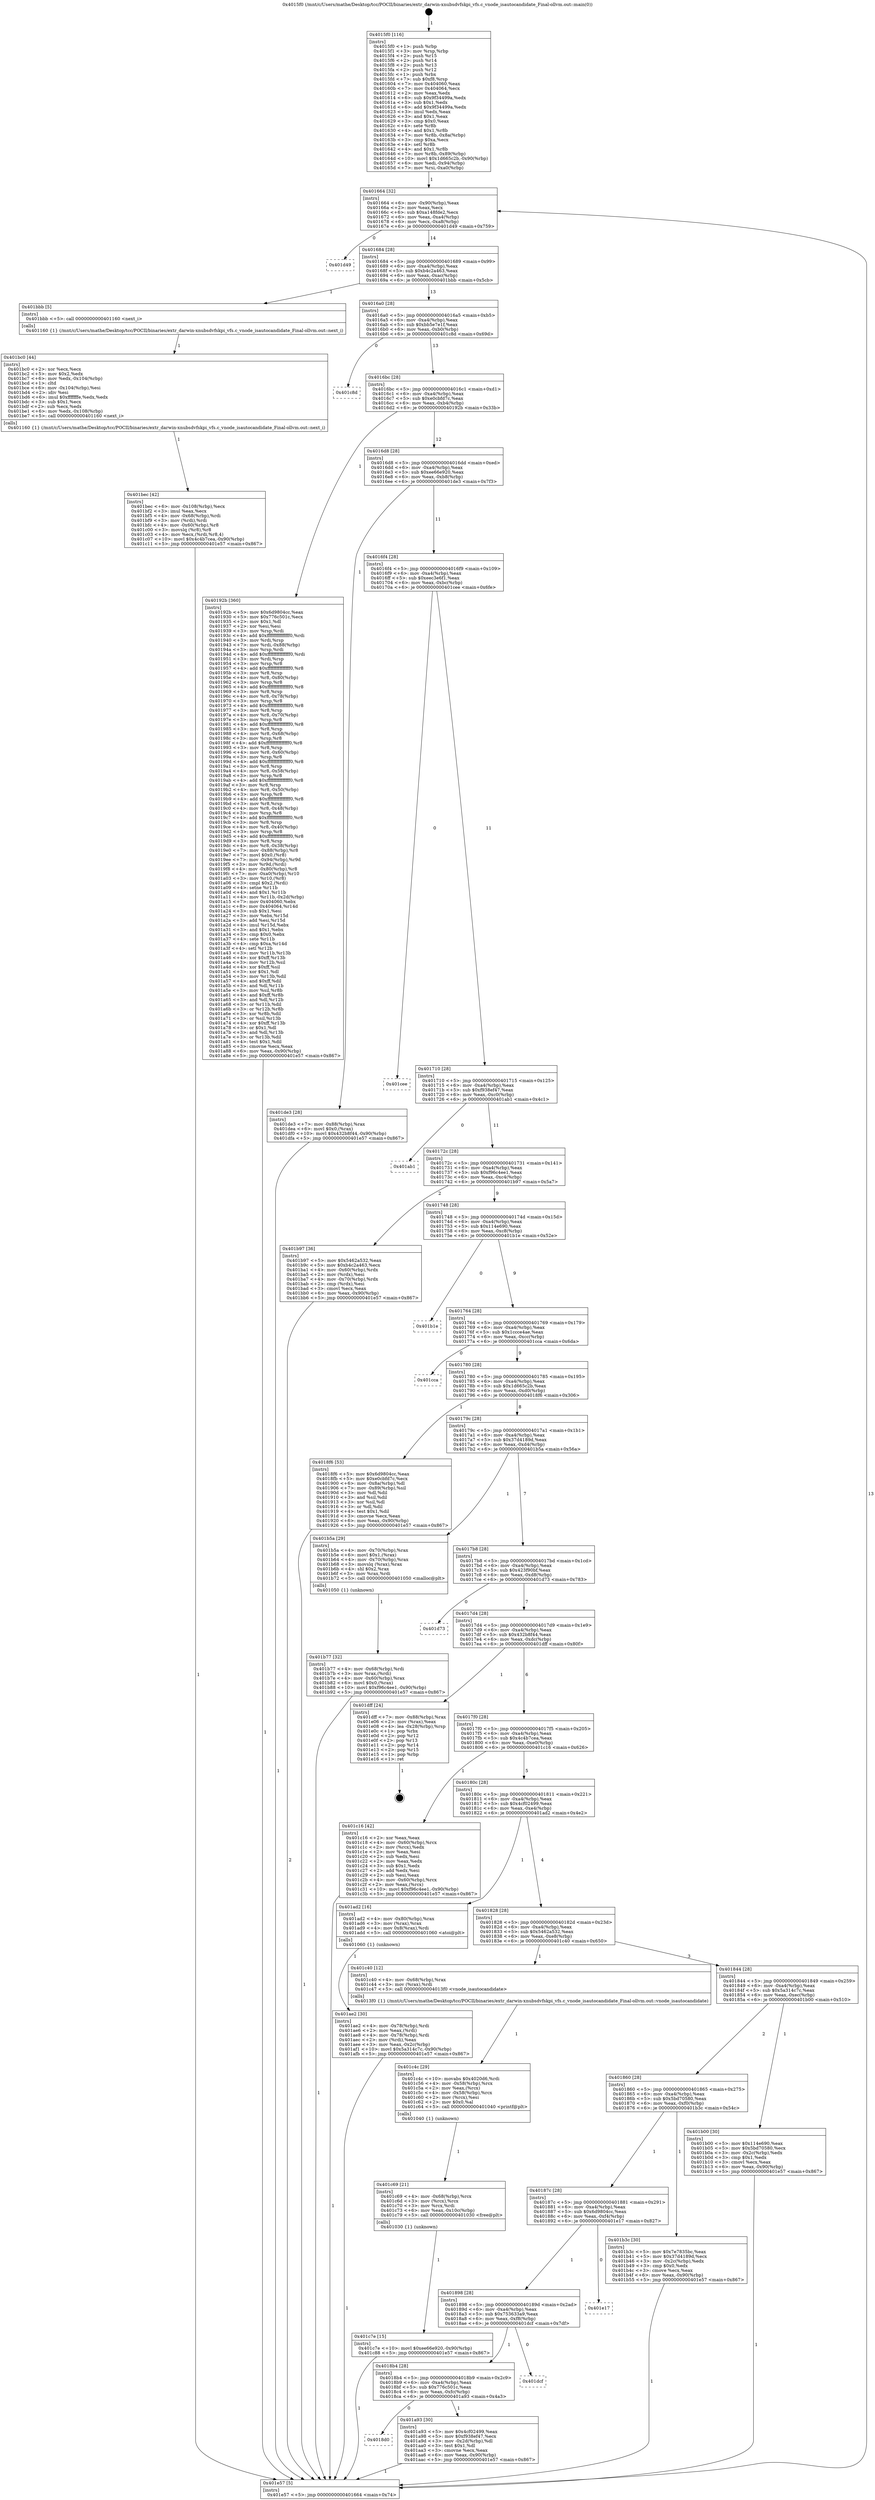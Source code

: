 digraph "0x4015f0" {
  label = "0x4015f0 (/mnt/c/Users/mathe/Desktop/tcc/POCII/binaries/extr_darwin-xnubsdvfskpi_vfs.c_vnode_isautocandidate_Final-ollvm.out::main(0))"
  labelloc = "t"
  node[shape=record]

  Entry [label="",width=0.3,height=0.3,shape=circle,fillcolor=black,style=filled]
  "0x401664" [label="{
     0x401664 [32]\l
     | [instrs]\l
     &nbsp;&nbsp;0x401664 \<+6\>: mov -0x90(%rbp),%eax\l
     &nbsp;&nbsp;0x40166a \<+2\>: mov %eax,%ecx\l
     &nbsp;&nbsp;0x40166c \<+6\>: sub $0xa148fde2,%ecx\l
     &nbsp;&nbsp;0x401672 \<+6\>: mov %eax,-0xa4(%rbp)\l
     &nbsp;&nbsp;0x401678 \<+6\>: mov %ecx,-0xa8(%rbp)\l
     &nbsp;&nbsp;0x40167e \<+6\>: je 0000000000401d49 \<main+0x759\>\l
  }"]
  "0x401d49" [label="{
     0x401d49\l
  }", style=dashed]
  "0x401684" [label="{
     0x401684 [28]\l
     | [instrs]\l
     &nbsp;&nbsp;0x401684 \<+5\>: jmp 0000000000401689 \<main+0x99\>\l
     &nbsp;&nbsp;0x401689 \<+6\>: mov -0xa4(%rbp),%eax\l
     &nbsp;&nbsp;0x40168f \<+5\>: sub $0xb4c2a463,%eax\l
     &nbsp;&nbsp;0x401694 \<+6\>: mov %eax,-0xac(%rbp)\l
     &nbsp;&nbsp;0x40169a \<+6\>: je 0000000000401bbb \<main+0x5cb\>\l
  }"]
  Exit [label="",width=0.3,height=0.3,shape=circle,fillcolor=black,style=filled,peripheries=2]
  "0x401bbb" [label="{
     0x401bbb [5]\l
     | [instrs]\l
     &nbsp;&nbsp;0x401bbb \<+5\>: call 0000000000401160 \<next_i\>\l
     | [calls]\l
     &nbsp;&nbsp;0x401160 \{1\} (/mnt/c/Users/mathe/Desktop/tcc/POCII/binaries/extr_darwin-xnubsdvfskpi_vfs.c_vnode_isautocandidate_Final-ollvm.out::next_i)\l
  }"]
  "0x4016a0" [label="{
     0x4016a0 [28]\l
     | [instrs]\l
     &nbsp;&nbsp;0x4016a0 \<+5\>: jmp 00000000004016a5 \<main+0xb5\>\l
     &nbsp;&nbsp;0x4016a5 \<+6\>: mov -0xa4(%rbp),%eax\l
     &nbsp;&nbsp;0x4016ab \<+5\>: sub $0xbb5e7e1f,%eax\l
     &nbsp;&nbsp;0x4016b0 \<+6\>: mov %eax,-0xb0(%rbp)\l
     &nbsp;&nbsp;0x4016b6 \<+6\>: je 0000000000401c8d \<main+0x69d\>\l
  }"]
  "0x401c7e" [label="{
     0x401c7e [15]\l
     | [instrs]\l
     &nbsp;&nbsp;0x401c7e \<+10\>: movl $0xee66e920,-0x90(%rbp)\l
     &nbsp;&nbsp;0x401c88 \<+5\>: jmp 0000000000401e57 \<main+0x867\>\l
  }"]
  "0x401c8d" [label="{
     0x401c8d\l
  }", style=dashed]
  "0x4016bc" [label="{
     0x4016bc [28]\l
     | [instrs]\l
     &nbsp;&nbsp;0x4016bc \<+5\>: jmp 00000000004016c1 \<main+0xd1\>\l
     &nbsp;&nbsp;0x4016c1 \<+6\>: mov -0xa4(%rbp),%eax\l
     &nbsp;&nbsp;0x4016c7 \<+5\>: sub $0xe0cbfd7c,%eax\l
     &nbsp;&nbsp;0x4016cc \<+6\>: mov %eax,-0xb4(%rbp)\l
     &nbsp;&nbsp;0x4016d2 \<+6\>: je 000000000040192b \<main+0x33b\>\l
  }"]
  "0x401c69" [label="{
     0x401c69 [21]\l
     | [instrs]\l
     &nbsp;&nbsp;0x401c69 \<+4\>: mov -0x68(%rbp),%rcx\l
     &nbsp;&nbsp;0x401c6d \<+3\>: mov (%rcx),%rcx\l
     &nbsp;&nbsp;0x401c70 \<+3\>: mov %rcx,%rdi\l
     &nbsp;&nbsp;0x401c73 \<+6\>: mov %eax,-0x10c(%rbp)\l
     &nbsp;&nbsp;0x401c79 \<+5\>: call 0000000000401030 \<free@plt\>\l
     | [calls]\l
     &nbsp;&nbsp;0x401030 \{1\} (unknown)\l
  }"]
  "0x40192b" [label="{
     0x40192b [360]\l
     | [instrs]\l
     &nbsp;&nbsp;0x40192b \<+5\>: mov $0x6d9804cc,%eax\l
     &nbsp;&nbsp;0x401930 \<+5\>: mov $0x776c501c,%ecx\l
     &nbsp;&nbsp;0x401935 \<+2\>: mov $0x1,%dl\l
     &nbsp;&nbsp;0x401937 \<+2\>: xor %esi,%esi\l
     &nbsp;&nbsp;0x401939 \<+3\>: mov %rsp,%rdi\l
     &nbsp;&nbsp;0x40193c \<+4\>: add $0xfffffffffffffff0,%rdi\l
     &nbsp;&nbsp;0x401940 \<+3\>: mov %rdi,%rsp\l
     &nbsp;&nbsp;0x401943 \<+7\>: mov %rdi,-0x88(%rbp)\l
     &nbsp;&nbsp;0x40194a \<+3\>: mov %rsp,%rdi\l
     &nbsp;&nbsp;0x40194d \<+4\>: add $0xfffffffffffffff0,%rdi\l
     &nbsp;&nbsp;0x401951 \<+3\>: mov %rdi,%rsp\l
     &nbsp;&nbsp;0x401954 \<+3\>: mov %rsp,%r8\l
     &nbsp;&nbsp;0x401957 \<+4\>: add $0xfffffffffffffff0,%r8\l
     &nbsp;&nbsp;0x40195b \<+3\>: mov %r8,%rsp\l
     &nbsp;&nbsp;0x40195e \<+4\>: mov %r8,-0x80(%rbp)\l
     &nbsp;&nbsp;0x401962 \<+3\>: mov %rsp,%r8\l
     &nbsp;&nbsp;0x401965 \<+4\>: add $0xfffffffffffffff0,%r8\l
     &nbsp;&nbsp;0x401969 \<+3\>: mov %r8,%rsp\l
     &nbsp;&nbsp;0x40196c \<+4\>: mov %r8,-0x78(%rbp)\l
     &nbsp;&nbsp;0x401970 \<+3\>: mov %rsp,%r8\l
     &nbsp;&nbsp;0x401973 \<+4\>: add $0xfffffffffffffff0,%r8\l
     &nbsp;&nbsp;0x401977 \<+3\>: mov %r8,%rsp\l
     &nbsp;&nbsp;0x40197a \<+4\>: mov %r8,-0x70(%rbp)\l
     &nbsp;&nbsp;0x40197e \<+3\>: mov %rsp,%r8\l
     &nbsp;&nbsp;0x401981 \<+4\>: add $0xfffffffffffffff0,%r8\l
     &nbsp;&nbsp;0x401985 \<+3\>: mov %r8,%rsp\l
     &nbsp;&nbsp;0x401988 \<+4\>: mov %r8,-0x68(%rbp)\l
     &nbsp;&nbsp;0x40198c \<+3\>: mov %rsp,%r8\l
     &nbsp;&nbsp;0x40198f \<+4\>: add $0xfffffffffffffff0,%r8\l
     &nbsp;&nbsp;0x401993 \<+3\>: mov %r8,%rsp\l
     &nbsp;&nbsp;0x401996 \<+4\>: mov %r8,-0x60(%rbp)\l
     &nbsp;&nbsp;0x40199a \<+3\>: mov %rsp,%r8\l
     &nbsp;&nbsp;0x40199d \<+4\>: add $0xfffffffffffffff0,%r8\l
     &nbsp;&nbsp;0x4019a1 \<+3\>: mov %r8,%rsp\l
     &nbsp;&nbsp;0x4019a4 \<+4\>: mov %r8,-0x58(%rbp)\l
     &nbsp;&nbsp;0x4019a8 \<+3\>: mov %rsp,%r8\l
     &nbsp;&nbsp;0x4019ab \<+4\>: add $0xfffffffffffffff0,%r8\l
     &nbsp;&nbsp;0x4019af \<+3\>: mov %r8,%rsp\l
     &nbsp;&nbsp;0x4019b2 \<+4\>: mov %r8,-0x50(%rbp)\l
     &nbsp;&nbsp;0x4019b6 \<+3\>: mov %rsp,%r8\l
     &nbsp;&nbsp;0x4019b9 \<+4\>: add $0xfffffffffffffff0,%r8\l
     &nbsp;&nbsp;0x4019bd \<+3\>: mov %r8,%rsp\l
     &nbsp;&nbsp;0x4019c0 \<+4\>: mov %r8,-0x48(%rbp)\l
     &nbsp;&nbsp;0x4019c4 \<+3\>: mov %rsp,%r8\l
     &nbsp;&nbsp;0x4019c7 \<+4\>: add $0xfffffffffffffff0,%r8\l
     &nbsp;&nbsp;0x4019cb \<+3\>: mov %r8,%rsp\l
     &nbsp;&nbsp;0x4019ce \<+4\>: mov %r8,-0x40(%rbp)\l
     &nbsp;&nbsp;0x4019d2 \<+3\>: mov %rsp,%r8\l
     &nbsp;&nbsp;0x4019d5 \<+4\>: add $0xfffffffffffffff0,%r8\l
     &nbsp;&nbsp;0x4019d9 \<+3\>: mov %r8,%rsp\l
     &nbsp;&nbsp;0x4019dc \<+4\>: mov %r8,-0x38(%rbp)\l
     &nbsp;&nbsp;0x4019e0 \<+7\>: mov -0x88(%rbp),%r8\l
     &nbsp;&nbsp;0x4019e7 \<+7\>: movl $0x0,(%r8)\l
     &nbsp;&nbsp;0x4019ee \<+7\>: mov -0x94(%rbp),%r9d\l
     &nbsp;&nbsp;0x4019f5 \<+3\>: mov %r9d,(%rdi)\l
     &nbsp;&nbsp;0x4019f8 \<+4\>: mov -0x80(%rbp),%r8\l
     &nbsp;&nbsp;0x4019fc \<+7\>: mov -0xa0(%rbp),%r10\l
     &nbsp;&nbsp;0x401a03 \<+3\>: mov %r10,(%r8)\l
     &nbsp;&nbsp;0x401a06 \<+3\>: cmpl $0x2,(%rdi)\l
     &nbsp;&nbsp;0x401a09 \<+4\>: setne %r11b\l
     &nbsp;&nbsp;0x401a0d \<+4\>: and $0x1,%r11b\l
     &nbsp;&nbsp;0x401a11 \<+4\>: mov %r11b,-0x2d(%rbp)\l
     &nbsp;&nbsp;0x401a15 \<+7\>: mov 0x404060,%ebx\l
     &nbsp;&nbsp;0x401a1c \<+8\>: mov 0x404064,%r14d\l
     &nbsp;&nbsp;0x401a24 \<+3\>: sub $0x1,%esi\l
     &nbsp;&nbsp;0x401a27 \<+3\>: mov %ebx,%r15d\l
     &nbsp;&nbsp;0x401a2a \<+3\>: add %esi,%r15d\l
     &nbsp;&nbsp;0x401a2d \<+4\>: imul %r15d,%ebx\l
     &nbsp;&nbsp;0x401a31 \<+3\>: and $0x1,%ebx\l
     &nbsp;&nbsp;0x401a34 \<+3\>: cmp $0x0,%ebx\l
     &nbsp;&nbsp;0x401a37 \<+4\>: sete %r11b\l
     &nbsp;&nbsp;0x401a3b \<+4\>: cmp $0xa,%r14d\l
     &nbsp;&nbsp;0x401a3f \<+4\>: setl %r12b\l
     &nbsp;&nbsp;0x401a43 \<+3\>: mov %r11b,%r13b\l
     &nbsp;&nbsp;0x401a46 \<+4\>: xor $0xff,%r13b\l
     &nbsp;&nbsp;0x401a4a \<+3\>: mov %r12b,%sil\l
     &nbsp;&nbsp;0x401a4d \<+4\>: xor $0xff,%sil\l
     &nbsp;&nbsp;0x401a51 \<+3\>: xor $0x1,%dl\l
     &nbsp;&nbsp;0x401a54 \<+3\>: mov %r13b,%dil\l
     &nbsp;&nbsp;0x401a57 \<+4\>: and $0xff,%dil\l
     &nbsp;&nbsp;0x401a5b \<+3\>: and %dl,%r11b\l
     &nbsp;&nbsp;0x401a5e \<+3\>: mov %sil,%r8b\l
     &nbsp;&nbsp;0x401a61 \<+4\>: and $0xff,%r8b\l
     &nbsp;&nbsp;0x401a65 \<+3\>: and %dl,%r12b\l
     &nbsp;&nbsp;0x401a68 \<+3\>: or %r11b,%dil\l
     &nbsp;&nbsp;0x401a6b \<+3\>: or %r12b,%r8b\l
     &nbsp;&nbsp;0x401a6e \<+3\>: xor %r8b,%dil\l
     &nbsp;&nbsp;0x401a71 \<+3\>: or %sil,%r13b\l
     &nbsp;&nbsp;0x401a74 \<+4\>: xor $0xff,%r13b\l
     &nbsp;&nbsp;0x401a78 \<+3\>: or $0x1,%dl\l
     &nbsp;&nbsp;0x401a7b \<+3\>: and %dl,%r13b\l
     &nbsp;&nbsp;0x401a7e \<+3\>: or %r13b,%dil\l
     &nbsp;&nbsp;0x401a81 \<+4\>: test $0x1,%dil\l
     &nbsp;&nbsp;0x401a85 \<+3\>: cmovne %ecx,%eax\l
     &nbsp;&nbsp;0x401a88 \<+6\>: mov %eax,-0x90(%rbp)\l
     &nbsp;&nbsp;0x401a8e \<+5\>: jmp 0000000000401e57 \<main+0x867\>\l
  }"]
  "0x4016d8" [label="{
     0x4016d8 [28]\l
     | [instrs]\l
     &nbsp;&nbsp;0x4016d8 \<+5\>: jmp 00000000004016dd \<main+0xed\>\l
     &nbsp;&nbsp;0x4016dd \<+6\>: mov -0xa4(%rbp),%eax\l
     &nbsp;&nbsp;0x4016e3 \<+5\>: sub $0xee66e920,%eax\l
     &nbsp;&nbsp;0x4016e8 \<+6\>: mov %eax,-0xb8(%rbp)\l
     &nbsp;&nbsp;0x4016ee \<+6\>: je 0000000000401de3 \<main+0x7f3\>\l
  }"]
  "0x401c4c" [label="{
     0x401c4c [29]\l
     | [instrs]\l
     &nbsp;&nbsp;0x401c4c \<+10\>: movabs $0x4020d6,%rdi\l
     &nbsp;&nbsp;0x401c56 \<+4\>: mov -0x58(%rbp),%rcx\l
     &nbsp;&nbsp;0x401c5a \<+2\>: mov %eax,(%rcx)\l
     &nbsp;&nbsp;0x401c5c \<+4\>: mov -0x58(%rbp),%rcx\l
     &nbsp;&nbsp;0x401c60 \<+2\>: mov (%rcx),%esi\l
     &nbsp;&nbsp;0x401c62 \<+2\>: mov $0x0,%al\l
     &nbsp;&nbsp;0x401c64 \<+5\>: call 0000000000401040 \<printf@plt\>\l
     | [calls]\l
     &nbsp;&nbsp;0x401040 \{1\} (unknown)\l
  }"]
  "0x401de3" [label="{
     0x401de3 [28]\l
     | [instrs]\l
     &nbsp;&nbsp;0x401de3 \<+7\>: mov -0x88(%rbp),%rax\l
     &nbsp;&nbsp;0x401dea \<+6\>: movl $0x0,(%rax)\l
     &nbsp;&nbsp;0x401df0 \<+10\>: movl $0x432b8f44,-0x90(%rbp)\l
     &nbsp;&nbsp;0x401dfa \<+5\>: jmp 0000000000401e57 \<main+0x867\>\l
  }"]
  "0x4016f4" [label="{
     0x4016f4 [28]\l
     | [instrs]\l
     &nbsp;&nbsp;0x4016f4 \<+5\>: jmp 00000000004016f9 \<main+0x109\>\l
     &nbsp;&nbsp;0x4016f9 \<+6\>: mov -0xa4(%rbp),%eax\l
     &nbsp;&nbsp;0x4016ff \<+5\>: sub $0xeec3e6f1,%eax\l
     &nbsp;&nbsp;0x401704 \<+6\>: mov %eax,-0xbc(%rbp)\l
     &nbsp;&nbsp;0x40170a \<+6\>: je 0000000000401cee \<main+0x6fe\>\l
  }"]
  "0x401bec" [label="{
     0x401bec [42]\l
     | [instrs]\l
     &nbsp;&nbsp;0x401bec \<+6\>: mov -0x108(%rbp),%ecx\l
     &nbsp;&nbsp;0x401bf2 \<+3\>: imul %eax,%ecx\l
     &nbsp;&nbsp;0x401bf5 \<+4\>: mov -0x68(%rbp),%rdi\l
     &nbsp;&nbsp;0x401bf9 \<+3\>: mov (%rdi),%rdi\l
     &nbsp;&nbsp;0x401bfc \<+4\>: mov -0x60(%rbp),%r8\l
     &nbsp;&nbsp;0x401c00 \<+3\>: movslq (%r8),%r8\l
     &nbsp;&nbsp;0x401c03 \<+4\>: mov %ecx,(%rdi,%r8,4)\l
     &nbsp;&nbsp;0x401c07 \<+10\>: movl $0x4c4b7cea,-0x90(%rbp)\l
     &nbsp;&nbsp;0x401c11 \<+5\>: jmp 0000000000401e57 \<main+0x867\>\l
  }"]
  "0x401cee" [label="{
     0x401cee\l
  }", style=dashed]
  "0x401710" [label="{
     0x401710 [28]\l
     | [instrs]\l
     &nbsp;&nbsp;0x401710 \<+5\>: jmp 0000000000401715 \<main+0x125\>\l
     &nbsp;&nbsp;0x401715 \<+6\>: mov -0xa4(%rbp),%eax\l
     &nbsp;&nbsp;0x40171b \<+5\>: sub $0xf938ef47,%eax\l
     &nbsp;&nbsp;0x401720 \<+6\>: mov %eax,-0xc0(%rbp)\l
     &nbsp;&nbsp;0x401726 \<+6\>: je 0000000000401ab1 \<main+0x4c1\>\l
  }"]
  "0x401bc0" [label="{
     0x401bc0 [44]\l
     | [instrs]\l
     &nbsp;&nbsp;0x401bc0 \<+2\>: xor %ecx,%ecx\l
     &nbsp;&nbsp;0x401bc2 \<+5\>: mov $0x2,%edx\l
     &nbsp;&nbsp;0x401bc7 \<+6\>: mov %edx,-0x104(%rbp)\l
     &nbsp;&nbsp;0x401bcd \<+1\>: cltd\l
     &nbsp;&nbsp;0x401bce \<+6\>: mov -0x104(%rbp),%esi\l
     &nbsp;&nbsp;0x401bd4 \<+2\>: idiv %esi\l
     &nbsp;&nbsp;0x401bd6 \<+6\>: imul $0xfffffffe,%edx,%edx\l
     &nbsp;&nbsp;0x401bdc \<+3\>: sub $0x1,%ecx\l
     &nbsp;&nbsp;0x401bdf \<+2\>: sub %ecx,%edx\l
     &nbsp;&nbsp;0x401be1 \<+6\>: mov %edx,-0x108(%rbp)\l
     &nbsp;&nbsp;0x401be7 \<+5\>: call 0000000000401160 \<next_i\>\l
     | [calls]\l
     &nbsp;&nbsp;0x401160 \{1\} (/mnt/c/Users/mathe/Desktop/tcc/POCII/binaries/extr_darwin-xnubsdvfskpi_vfs.c_vnode_isautocandidate_Final-ollvm.out::next_i)\l
  }"]
  "0x401ab1" [label="{
     0x401ab1\l
  }", style=dashed]
  "0x40172c" [label="{
     0x40172c [28]\l
     | [instrs]\l
     &nbsp;&nbsp;0x40172c \<+5\>: jmp 0000000000401731 \<main+0x141\>\l
     &nbsp;&nbsp;0x401731 \<+6\>: mov -0xa4(%rbp),%eax\l
     &nbsp;&nbsp;0x401737 \<+5\>: sub $0xf96c4ee1,%eax\l
     &nbsp;&nbsp;0x40173c \<+6\>: mov %eax,-0xc4(%rbp)\l
     &nbsp;&nbsp;0x401742 \<+6\>: je 0000000000401b97 \<main+0x5a7\>\l
  }"]
  "0x401b77" [label="{
     0x401b77 [32]\l
     | [instrs]\l
     &nbsp;&nbsp;0x401b77 \<+4\>: mov -0x68(%rbp),%rdi\l
     &nbsp;&nbsp;0x401b7b \<+3\>: mov %rax,(%rdi)\l
     &nbsp;&nbsp;0x401b7e \<+4\>: mov -0x60(%rbp),%rax\l
     &nbsp;&nbsp;0x401b82 \<+6\>: movl $0x0,(%rax)\l
     &nbsp;&nbsp;0x401b88 \<+10\>: movl $0xf96c4ee1,-0x90(%rbp)\l
     &nbsp;&nbsp;0x401b92 \<+5\>: jmp 0000000000401e57 \<main+0x867\>\l
  }"]
  "0x401b97" [label="{
     0x401b97 [36]\l
     | [instrs]\l
     &nbsp;&nbsp;0x401b97 \<+5\>: mov $0x5462a532,%eax\l
     &nbsp;&nbsp;0x401b9c \<+5\>: mov $0xb4c2a463,%ecx\l
     &nbsp;&nbsp;0x401ba1 \<+4\>: mov -0x60(%rbp),%rdx\l
     &nbsp;&nbsp;0x401ba5 \<+2\>: mov (%rdx),%esi\l
     &nbsp;&nbsp;0x401ba7 \<+4\>: mov -0x70(%rbp),%rdx\l
     &nbsp;&nbsp;0x401bab \<+2\>: cmp (%rdx),%esi\l
     &nbsp;&nbsp;0x401bad \<+3\>: cmovl %ecx,%eax\l
     &nbsp;&nbsp;0x401bb0 \<+6\>: mov %eax,-0x90(%rbp)\l
     &nbsp;&nbsp;0x401bb6 \<+5\>: jmp 0000000000401e57 \<main+0x867\>\l
  }"]
  "0x401748" [label="{
     0x401748 [28]\l
     | [instrs]\l
     &nbsp;&nbsp;0x401748 \<+5\>: jmp 000000000040174d \<main+0x15d\>\l
     &nbsp;&nbsp;0x40174d \<+6\>: mov -0xa4(%rbp),%eax\l
     &nbsp;&nbsp;0x401753 \<+5\>: sub $0x114e690,%eax\l
     &nbsp;&nbsp;0x401758 \<+6\>: mov %eax,-0xc8(%rbp)\l
     &nbsp;&nbsp;0x40175e \<+6\>: je 0000000000401b1e \<main+0x52e\>\l
  }"]
  "0x401ae2" [label="{
     0x401ae2 [30]\l
     | [instrs]\l
     &nbsp;&nbsp;0x401ae2 \<+4\>: mov -0x78(%rbp),%rdi\l
     &nbsp;&nbsp;0x401ae6 \<+2\>: mov %eax,(%rdi)\l
     &nbsp;&nbsp;0x401ae8 \<+4\>: mov -0x78(%rbp),%rdi\l
     &nbsp;&nbsp;0x401aec \<+2\>: mov (%rdi),%eax\l
     &nbsp;&nbsp;0x401aee \<+3\>: mov %eax,-0x2c(%rbp)\l
     &nbsp;&nbsp;0x401af1 \<+10\>: movl $0x5a314c7c,-0x90(%rbp)\l
     &nbsp;&nbsp;0x401afb \<+5\>: jmp 0000000000401e57 \<main+0x867\>\l
  }"]
  "0x401b1e" [label="{
     0x401b1e\l
  }", style=dashed]
  "0x401764" [label="{
     0x401764 [28]\l
     | [instrs]\l
     &nbsp;&nbsp;0x401764 \<+5\>: jmp 0000000000401769 \<main+0x179\>\l
     &nbsp;&nbsp;0x401769 \<+6\>: mov -0xa4(%rbp),%eax\l
     &nbsp;&nbsp;0x40176f \<+5\>: sub $0x1ccce4ae,%eax\l
     &nbsp;&nbsp;0x401774 \<+6\>: mov %eax,-0xcc(%rbp)\l
     &nbsp;&nbsp;0x40177a \<+6\>: je 0000000000401cca \<main+0x6da\>\l
  }"]
  "0x4018d0" [label="{
     0x4018d0\l
  }", style=dashed]
  "0x401cca" [label="{
     0x401cca\l
  }", style=dashed]
  "0x401780" [label="{
     0x401780 [28]\l
     | [instrs]\l
     &nbsp;&nbsp;0x401780 \<+5\>: jmp 0000000000401785 \<main+0x195\>\l
     &nbsp;&nbsp;0x401785 \<+6\>: mov -0xa4(%rbp),%eax\l
     &nbsp;&nbsp;0x40178b \<+5\>: sub $0x1d665c2b,%eax\l
     &nbsp;&nbsp;0x401790 \<+6\>: mov %eax,-0xd0(%rbp)\l
     &nbsp;&nbsp;0x401796 \<+6\>: je 00000000004018f6 \<main+0x306\>\l
  }"]
  "0x401a93" [label="{
     0x401a93 [30]\l
     | [instrs]\l
     &nbsp;&nbsp;0x401a93 \<+5\>: mov $0x4cf02499,%eax\l
     &nbsp;&nbsp;0x401a98 \<+5\>: mov $0xf938ef47,%ecx\l
     &nbsp;&nbsp;0x401a9d \<+3\>: mov -0x2d(%rbp),%dl\l
     &nbsp;&nbsp;0x401aa0 \<+3\>: test $0x1,%dl\l
     &nbsp;&nbsp;0x401aa3 \<+3\>: cmovne %ecx,%eax\l
     &nbsp;&nbsp;0x401aa6 \<+6\>: mov %eax,-0x90(%rbp)\l
     &nbsp;&nbsp;0x401aac \<+5\>: jmp 0000000000401e57 \<main+0x867\>\l
  }"]
  "0x4018f6" [label="{
     0x4018f6 [53]\l
     | [instrs]\l
     &nbsp;&nbsp;0x4018f6 \<+5\>: mov $0x6d9804cc,%eax\l
     &nbsp;&nbsp;0x4018fb \<+5\>: mov $0xe0cbfd7c,%ecx\l
     &nbsp;&nbsp;0x401900 \<+6\>: mov -0x8a(%rbp),%dl\l
     &nbsp;&nbsp;0x401906 \<+7\>: mov -0x89(%rbp),%sil\l
     &nbsp;&nbsp;0x40190d \<+3\>: mov %dl,%dil\l
     &nbsp;&nbsp;0x401910 \<+3\>: and %sil,%dil\l
     &nbsp;&nbsp;0x401913 \<+3\>: xor %sil,%dl\l
     &nbsp;&nbsp;0x401916 \<+3\>: or %dl,%dil\l
     &nbsp;&nbsp;0x401919 \<+4\>: test $0x1,%dil\l
     &nbsp;&nbsp;0x40191d \<+3\>: cmovne %ecx,%eax\l
     &nbsp;&nbsp;0x401920 \<+6\>: mov %eax,-0x90(%rbp)\l
     &nbsp;&nbsp;0x401926 \<+5\>: jmp 0000000000401e57 \<main+0x867\>\l
  }"]
  "0x40179c" [label="{
     0x40179c [28]\l
     | [instrs]\l
     &nbsp;&nbsp;0x40179c \<+5\>: jmp 00000000004017a1 \<main+0x1b1\>\l
     &nbsp;&nbsp;0x4017a1 \<+6\>: mov -0xa4(%rbp),%eax\l
     &nbsp;&nbsp;0x4017a7 \<+5\>: sub $0x37d4189d,%eax\l
     &nbsp;&nbsp;0x4017ac \<+6\>: mov %eax,-0xd4(%rbp)\l
     &nbsp;&nbsp;0x4017b2 \<+6\>: je 0000000000401b5a \<main+0x56a\>\l
  }"]
  "0x401e57" [label="{
     0x401e57 [5]\l
     | [instrs]\l
     &nbsp;&nbsp;0x401e57 \<+5\>: jmp 0000000000401664 \<main+0x74\>\l
  }"]
  "0x4015f0" [label="{
     0x4015f0 [116]\l
     | [instrs]\l
     &nbsp;&nbsp;0x4015f0 \<+1\>: push %rbp\l
     &nbsp;&nbsp;0x4015f1 \<+3\>: mov %rsp,%rbp\l
     &nbsp;&nbsp;0x4015f4 \<+2\>: push %r15\l
     &nbsp;&nbsp;0x4015f6 \<+2\>: push %r14\l
     &nbsp;&nbsp;0x4015f8 \<+2\>: push %r13\l
     &nbsp;&nbsp;0x4015fa \<+2\>: push %r12\l
     &nbsp;&nbsp;0x4015fc \<+1\>: push %rbx\l
     &nbsp;&nbsp;0x4015fd \<+7\>: sub $0xf8,%rsp\l
     &nbsp;&nbsp;0x401604 \<+7\>: mov 0x404060,%eax\l
     &nbsp;&nbsp;0x40160b \<+7\>: mov 0x404064,%ecx\l
     &nbsp;&nbsp;0x401612 \<+2\>: mov %eax,%edx\l
     &nbsp;&nbsp;0x401614 \<+6\>: sub $0x9f34499a,%edx\l
     &nbsp;&nbsp;0x40161a \<+3\>: sub $0x1,%edx\l
     &nbsp;&nbsp;0x40161d \<+6\>: add $0x9f34499a,%edx\l
     &nbsp;&nbsp;0x401623 \<+3\>: imul %edx,%eax\l
     &nbsp;&nbsp;0x401626 \<+3\>: and $0x1,%eax\l
     &nbsp;&nbsp;0x401629 \<+3\>: cmp $0x0,%eax\l
     &nbsp;&nbsp;0x40162c \<+4\>: sete %r8b\l
     &nbsp;&nbsp;0x401630 \<+4\>: and $0x1,%r8b\l
     &nbsp;&nbsp;0x401634 \<+7\>: mov %r8b,-0x8a(%rbp)\l
     &nbsp;&nbsp;0x40163b \<+3\>: cmp $0xa,%ecx\l
     &nbsp;&nbsp;0x40163e \<+4\>: setl %r8b\l
     &nbsp;&nbsp;0x401642 \<+4\>: and $0x1,%r8b\l
     &nbsp;&nbsp;0x401646 \<+7\>: mov %r8b,-0x89(%rbp)\l
     &nbsp;&nbsp;0x40164d \<+10\>: movl $0x1d665c2b,-0x90(%rbp)\l
     &nbsp;&nbsp;0x401657 \<+6\>: mov %edi,-0x94(%rbp)\l
     &nbsp;&nbsp;0x40165d \<+7\>: mov %rsi,-0xa0(%rbp)\l
  }"]
  "0x4018b4" [label="{
     0x4018b4 [28]\l
     | [instrs]\l
     &nbsp;&nbsp;0x4018b4 \<+5\>: jmp 00000000004018b9 \<main+0x2c9\>\l
     &nbsp;&nbsp;0x4018b9 \<+6\>: mov -0xa4(%rbp),%eax\l
     &nbsp;&nbsp;0x4018bf \<+5\>: sub $0x776c501c,%eax\l
     &nbsp;&nbsp;0x4018c4 \<+6\>: mov %eax,-0xfc(%rbp)\l
     &nbsp;&nbsp;0x4018ca \<+6\>: je 0000000000401a93 \<main+0x4a3\>\l
  }"]
  "0x401dcf" [label="{
     0x401dcf\l
  }", style=dashed]
  "0x401b5a" [label="{
     0x401b5a [29]\l
     | [instrs]\l
     &nbsp;&nbsp;0x401b5a \<+4\>: mov -0x70(%rbp),%rax\l
     &nbsp;&nbsp;0x401b5e \<+6\>: movl $0x1,(%rax)\l
     &nbsp;&nbsp;0x401b64 \<+4\>: mov -0x70(%rbp),%rax\l
     &nbsp;&nbsp;0x401b68 \<+3\>: movslq (%rax),%rax\l
     &nbsp;&nbsp;0x401b6b \<+4\>: shl $0x2,%rax\l
     &nbsp;&nbsp;0x401b6f \<+3\>: mov %rax,%rdi\l
     &nbsp;&nbsp;0x401b72 \<+5\>: call 0000000000401050 \<malloc@plt\>\l
     | [calls]\l
     &nbsp;&nbsp;0x401050 \{1\} (unknown)\l
  }"]
  "0x4017b8" [label="{
     0x4017b8 [28]\l
     | [instrs]\l
     &nbsp;&nbsp;0x4017b8 \<+5\>: jmp 00000000004017bd \<main+0x1cd\>\l
     &nbsp;&nbsp;0x4017bd \<+6\>: mov -0xa4(%rbp),%eax\l
     &nbsp;&nbsp;0x4017c3 \<+5\>: sub $0x423f90bf,%eax\l
     &nbsp;&nbsp;0x4017c8 \<+6\>: mov %eax,-0xd8(%rbp)\l
     &nbsp;&nbsp;0x4017ce \<+6\>: je 0000000000401d73 \<main+0x783\>\l
  }"]
  "0x401898" [label="{
     0x401898 [28]\l
     | [instrs]\l
     &nbsp;&nbsp;0x401898 \<+5\>: jmp 000000000040189d \<main+0x2ad\>\l
     &nbsp;&nbsp;0x40189d \<+6\>: mov -0xa4(%rbp),%eax\l
     &nbsp;&nbsp;0x4018a3 \<+5\>: sub $0x753633a9,%eax\l
     &nbsp;&nbsp;0x4018a8 \<+6\>: mov %eax,-0xf8(%rbp)\l
     &nbsp;&nbsp;0x4018ae \<+6\>: je 0000000000401dcf \<main+0x7df\>\l
  }"]
  "0x401d73" [label="{
     0x401d73\l
  }", style=dashed]
  "0x4017d4" [label="{
     0x4017d4 [28]\l
     | [instrs]\l
     &nbsp;&nbsp;0x4017d4 \<+5\>: jmp 00000000004017d9 \<main+0x1e9\>\l
     &nbsp;&nbsp;0x4017d9 \<+6\>: mov -0xa4(%rbp),%eax\l
     &nbsp;&nbsp;0x4017df \<+5\>: sub $0x432b8f44,%eax\l
     &nbsp;&nbsp;0x4017e4 \<+6\>: mov %eax,-0xdc(%rbp)\l
     &nbsp;&nbsp;0x4017ea \<+6\>: je 0000000000401dff \<main+0x80f\>\l
  }"]
  "0x401e17" [label="{
     0x401e17\l
  }", style=dashed]
  "0x401dff" [label="{
     0x401dff [24]\l
     | [instrs]\l
     &nbsp;&nbsp;0x401dff \<+7\>: mov -0x88(%rbp),%rax\l
     &nbsp;&nbsp;0x401e06 \<+2\>: mov (%rax),%eax\l
     &nbsp;&nbsp;0x401e08 \<+4\>: lea -0x28(%rbp),%rsp\l
     &nbsp;&nbsp;0x401e0c \<+1\>: pop %rbx\l
     &nbsp;&nbsp;0x401e0d \<+2\>: pop %r12\l
     &nbsp;&nbsp;0x401e0f \<+2\>: pop %r13\l
     &nbsp;&nbsp;0x401e11 \<+2\>: pop %r14\l
     &nbsp;&nbsp;0x401e13 \<+2\>: pop %r15\l
     &nbsp;&nbsp;0x401e15 \<+1\>: pop %rbp\l
     &nbsp;&nbsp;0x401e16 \<+1\>: ret\l
  }"]
  "0x4017f0" [label="{
     0x4017f0 [28]\l
     | [instrs]\l
     &nbsp;&nbsp;0x4017f0 \<+5\>: jmp 00000000004017f5 \<main+0x205\>\l
     &nbsp;&nbsp;0x4017f5 \<+6\>: mov -0xa4(%rbp),%eax\l
     &nbsp;&nbsp;0x4017fb \<+5\>: sub $0x4c4b7cea,%eax\l
     &nbsp;&nbsp;0x401800 \<+6\>: mov %eax,-0xe0(%rbp)\l
     &nbsp;&nbsp;0x401806 \<+6\>: je 0000000000401c16 \<main+0x626\>\l
  }"]
  "0x40187c" [label="{
     0x40187c [28]\l
     | [instrs]\l
     &nbsp;&nbsp;0x40187c \<+5\>: jmp 0000000000401881 \<main+0x291\>\l
     &nbsp;&nbsp;0x401881 \<+6\>: mov -0xa4(%rbp),%eax\l
     &nbsp;&nbsp;0x401887 \<+5\>: sub $0x6d9804cc,%eax\l
     &nbsp;&nbsp;0x40188c \<+6\>: mov %eax,-0xf4(%rbp)\l
     &nbsp;&nbsp;0x401892 \<+6\>: je 0000000000401e17 \<main+0x827\>\l
  }"]
  "0x401c16" [label="{
     0x401c16 [42]\l
     | [instrs]\l
     &nbsp;&nbsp;0x401c16 \<+2\>: xor %eax,%eax\l
     &nbsp;&nbsp;0x401c18 \<+4\>: mov -0x60(%rbp),%rcx\l
     &nbsp;&nbsp;0x401c1c \<+2\>: mov (%rcx),%edx\l
     &nbsp;&nbsp;0x401c1e \<+2\>: mov %eax,%esi\l
     &nbsp;&nbsp;0x401c20 \<+2\>: sub %edx,%esi\l
     &nbsp;&nbsp;0x401c22 \<+2\>: mov %eax,%edx\l
     &nbsp;&nbsp;0x401c24 \<+3\>: sub $0x1,%edx\l
     &nbsp;&nbsp;0x401c27 \<+2\>: add %edx,%esi\l
     &nbsp;&nbsp;0x401c29 \<+2\>: sub %esi,%eax\l
     &nbsp;&nbsp;0x401c2b \<+4\>: mov -0x60(%rbp),%rcx\l
     &nbsp;&nbsp;0x401c2f \<+2\>: mov %eax,(%rcx)\l
     &nbsp;&nbsp;0x401c31 \<+10\>: movl $0xf96c4ee1,-0x90(%rbp)\l
     &nbsp;&nbsp;0x401c3b \<+5\>: jmp 0000000000401e57 \<main+0x867\>\l
  }"]
  "0x40180c" [label="{
     0x40180c [28]\l
     | [instrs]\l
     &nbsp;&nbsp;0x40180c \<+5\>: jmp 0000000000401811 \<main+0x221\>\l
     &nbsp;&nbsp;0x401811 \<+6\>: mov -0xa4(%rbp),%eax\l
     &nbsp;&nbsp;0x401817 \<+5\>: sub $0x4cf02499,%eax\l
     &nbsp;&nbsp;0x40181c \<+6\>: mov %eax,-0xe4(%rbp)\l
     &nbsp;&nbsp;0x401822 \<+6\>: je 0000000000401ad2 \<main+0x4e2\>\l
  }"]
  "0x401b3c" [label="{
     0x401b3c [30]\l
     | [instrs]\l
     &nbsp;&nbsp;0x401b3c \<+5\>: mov $0x7e7835bc,%eax\l
     &nbsp;&nbsp;0x401b41 \<+5\>: mov $0x37d4189d,%ecx\l
     &nbsp;&nbsp;0x401b46 \<+3\>: mov -0x2c(%rbp),%edx\l
     &nbsp;&nbsp;0x401b49 \<+3\>: cmp $0x0,%edx\l
     &nbsp;&nbsp;0x401b4c \<+3\>: cmove %ecx,%eax\l
     &nbsp;&nbsp;0x401b4f \<+6\>: mov %eax,-0x90(%rbp)\l
     &nbsp;&nbsp;0x401b55 \<+5\>: jmp 0000000000401e57 \<main+0x867\>\l
  }"]
  "0x401ad2" [label="{
     0x401ad2 [16]\l
     | [instrs]\l
     &nbsp;&nbsp;0x401ad2 \<+4\>: mov -0x80(%rbp),%rax\l
     &nbsp;&nbsp;0x401ad6 \<+3\>: mov (%rax),%rax\l
     &nbsp;&nbsp;0x401ad9 \<+4\>: mov 0x8(%rax),%rdi\l
     &nbsp;&nbsp;0x401add \<+5\>: call 0000000000401060 \<atoi@plt\>\l
     | [calls]\l
     &nbsp;&nbsp;0x401060 \{1\} (unknown)\l
  }"]
  "0x401828" [label="{
     0x401828 [28]\l
     | [instrs]\l
     &nbsp;&nbsp;0x401828 \<+5\>: jmp 000000000040182d \<main+0x23d\>\l
     &nbsp;&nbsp;0x40182d \<+6\>: mov -0xa4(%rbp),%eax\l
     &nbsp;&nbsp;0x401833 \<+5\>: sub $0x5462a532,%eax\l
     &nbsp;&nbsp;0x401838 \<+6\>: mov %eax,-0xe8(%rbp)\l
     &nbsp;&nbsp;0x40183e \<+6\>: je 0000000000401c40 \<main+0x650\>\l
  }"]
  "0x401860" [label="{
     0x401860 [28]\l
     | [instrs]\l
     &nbsp;&nbsp;0x401860 \<+5\>: jmp 0000000000401865 \<main+0x275\>\l
     &nbsp;&nbsp;0x401865 \<+6\>: mov -0xa4(%rbp),%eax\l
     &nbsp;&nbsp;0x40186b \<+5\>: sub $0x5bd70580,%eax\l
     &nbsp;&nbsp;0x401870 \<+6\>: mov %eax,-0xf0(%rbp)\l
     &nbsp;&nbsp;0x401876 \<+6\>: je 0000000000401b3c \<main+0x54c\>\l
  }"]
  "0x401c40" [label="{
     0x401c40 [12]\l
     | [instrs]\l
     &nbsp;&nbsp;0x401c40 \<+4\>: mov -0x68(%rbp),%rax\l
     &nbsp;&nbsp;0x401c44 \<+3\>: mov (%rax),%rdi\l
     &nbsp;&nbsp;0x401c47 \<+5\>: call 00000000004013f0 \<vnode_isautocandidate\>\l
     | [calls]\l
     &nbsp;&nbsp;0x4013f0 \{1\} (/mnt/c/Users/mathe/Desktop/tcc/POCII/binaries/extr_darwin-xnubsdvfskpi_vfs.c_vnode_isautocandidate_Final-ollvm.out::vnode_isautocandidate)\l
  }"]
  "0x401844" [label="{
     0x401844 [28]\l
     | [instrs]\l
     &nbsp;&nbsp;0x401844 \<+5\>: jmp 0000000000401849 \<main+0x259\>\l
     &nbsp;&nbsp;0x401849 \<+6\>: mov -0xa4(%rbp),%eax\l
     &nbsp;&nbsp;0x40184f \<+5\>: sub $0x5a314c7c,%eax\l
     &nbsp;&nbsp;0x401854 \<+6\>: mov %eax,-0xec(%rbp)\l
     &nbsp;&nbsp;0x40185a \<+6\>: je 0000000000401b00 \<main+0x510\>\l
  }"]
  "0x401b00" [label="{
     0x401b00 [30]\l
     | [instrs]\l
     &nbsp;&nbsp;0x401b00 \<+5\>: mov $0x114e690,%eax\l
     &nbsp;&nbsp;0x401b05 \<+5\>: mov $0x5bd70580,%ecx\l
     &nbsp;&nbsp;0x401b0a \<+3\>: mov -0x2c(%rbp),%edx\l
     &nbsp;&nbsp;0x401b0d \<+3\>: cmp $0x1,%edx\l
     &nbsp;&nbsp;0x401b10 \<+3\>: cmovl %ecx,%eax\l
     &nbsp;&nbsp;0x401b13 \<+6\>: mov %eax,-0x90(%rbp)\l
     &nbsp;&nbsp;0x401b19 \<+5\>: jmp 0000000000401e57 \<main+0x867\>\l
  }"]
  Entry -> "0x4015f0" [label=" 1"]
  "0x401664" -> "0x401d49" [label=" 0"]
  "0x401664" -> "0x401684" [label=" 14"]
  "0x401dff" -> Exit [label=" 1"]
  "0x401684" -> "0x401bbb" [label=" 1"]
  "0x401684" -> "0x4016a0" [label=" 13"]
  "0x401de3" -> "0x401e57" [label=" 1"]
  "0x4016a0" -> "0x401c8d" [label=" 0"]
  "0x4016a0" -> "0x4016bc" [label=" 13"]
  "0x401c7e" -> "0x401e57" [label=" 1"]
  "0x4016bc" -> "0x40192b" [label=" 1"]
  "0x4016bc" -> "0x4016d8" [label=" 12"]
  "0x401c69" -> "0x401c7e" [label=" 1"]
  "0x4016d8" -> "0x401de3" [label=" 1"]
  "0x4016d8" -> "0x4016f4" [label=" 11"]
  "0x401c4c" -> "0x401c69" [label=" 1"]
  "0x4016f4" -> "0x401cee" [label=" 0"]
  "0x4016f4" -> "0x401710" [label=" 11"]
  "0x401c40" -> "0x401c4c" [label=" 1"]
  "0x401710" -> "0x401ab1" [label=" 0"]
  "0x401710" -> "0x40172c" [label=" 11"]
  "0x401c16" -> "0x401e57" [label=" 1"]
  "0x40172c" -> "0x401b97" [label=" 2"]
  "0x40172c" -> "0x401748" [label=" 9"]
  "0x401bec" -> "0x401e57" [label=" 1"]
  "0x401748" -> "0x401b1e" [label=" 0"]
  "0x401748" -> "0x401764" [label=" 9"]
  "0x401bc0" -> "0x401bec" [label=" 1"]
  "0x401764" -> "0x401cca" [label=" 0"]
  "0x401764" -> "0x401780" [label=" 9"]
  "0x401bbb" -> "0x401bc0" [label=" 1"]
  "0x401780" -> "0x4018f6" [label=" 1"]
  "0x401780" -> "0x40179c" [label=" 8"]
  "0x4018f6" -> "0x401e57" [label=" 1"]
  "0x4015f0" -> "0x401664" [label=" 1"]
  "0x401e57" -> "0x401664" [label=" 13"]
  "0x401b97" -> "0x401e57" [label=" 2"]
  "0x40192b" -> "0x401e57" [label=" 1"]
  "0x401b5a" -> "0x401b77" [label=" 1"]
  "0x40179c" -> "0x401b5a" [label=" 1"]
  "0x40179c" -> "0x4017b8" [label=" 7"]
  "0x401b3c" -> "0x401e57" [label=" 1"]
  "0x4017b8" -> "0x401d73" [label=" 0"]
  "0x4017b8" -> "0x4017d4" [label=" 7"]
  "0x401ae2" -> "0x401e57" [label=" 1"]
  "0x4017d4" -> "0x401dff" [label=" 1"]
  "0x4017d4" -> "0x4017f0" [label=" 6"]
  "0x401ad2" -> "0x401ae2" [label=" 1"]
  "0x4017f0" -> "0x401c16" [label=" 1"]
  "0x4017f0" -> "0x40180c" [label=" 5"]
  "0x4018b4" -> "0x4018d0" [label=" 0"]
  "0x40180c" -> "0x401ad2" [label=" 1"]
  "0x40180c" -> "0x401828" [label=" 4"]
  "0x4018b4" -> "0x401a93" [label=" 1"]
  "0x401828" -> "0x401c40" [label=" 1"]
  "0x401828" -> "0x401844" [label=" 3"]
  "0x401898" -> "0x4018b4" [label=" 1"]
  "0x401844" -> "0x401b00" [label=" 1"]
  "0x401844" -> "0x401860" [label=" 2"]
  "0x401b77" -> "0x401e57" [label=" 1"]
  "0x401860" -> "0x401b3c" [label=" 1"]
  "0x401860" -> "0x40187c" [label=" 1"]
  "0x401a93" -> "0x401e57" [label=" 1"]
  "0x40187c" -> "0x401e17" [label=" 0"]
  "0x40187c" -> "0x401898" [label=" 1"]
  "0x401b00" -> "0x401e57" [label=" 1"]
  "0x401898" -> "0x401dcf" [label=" 0"]
}
